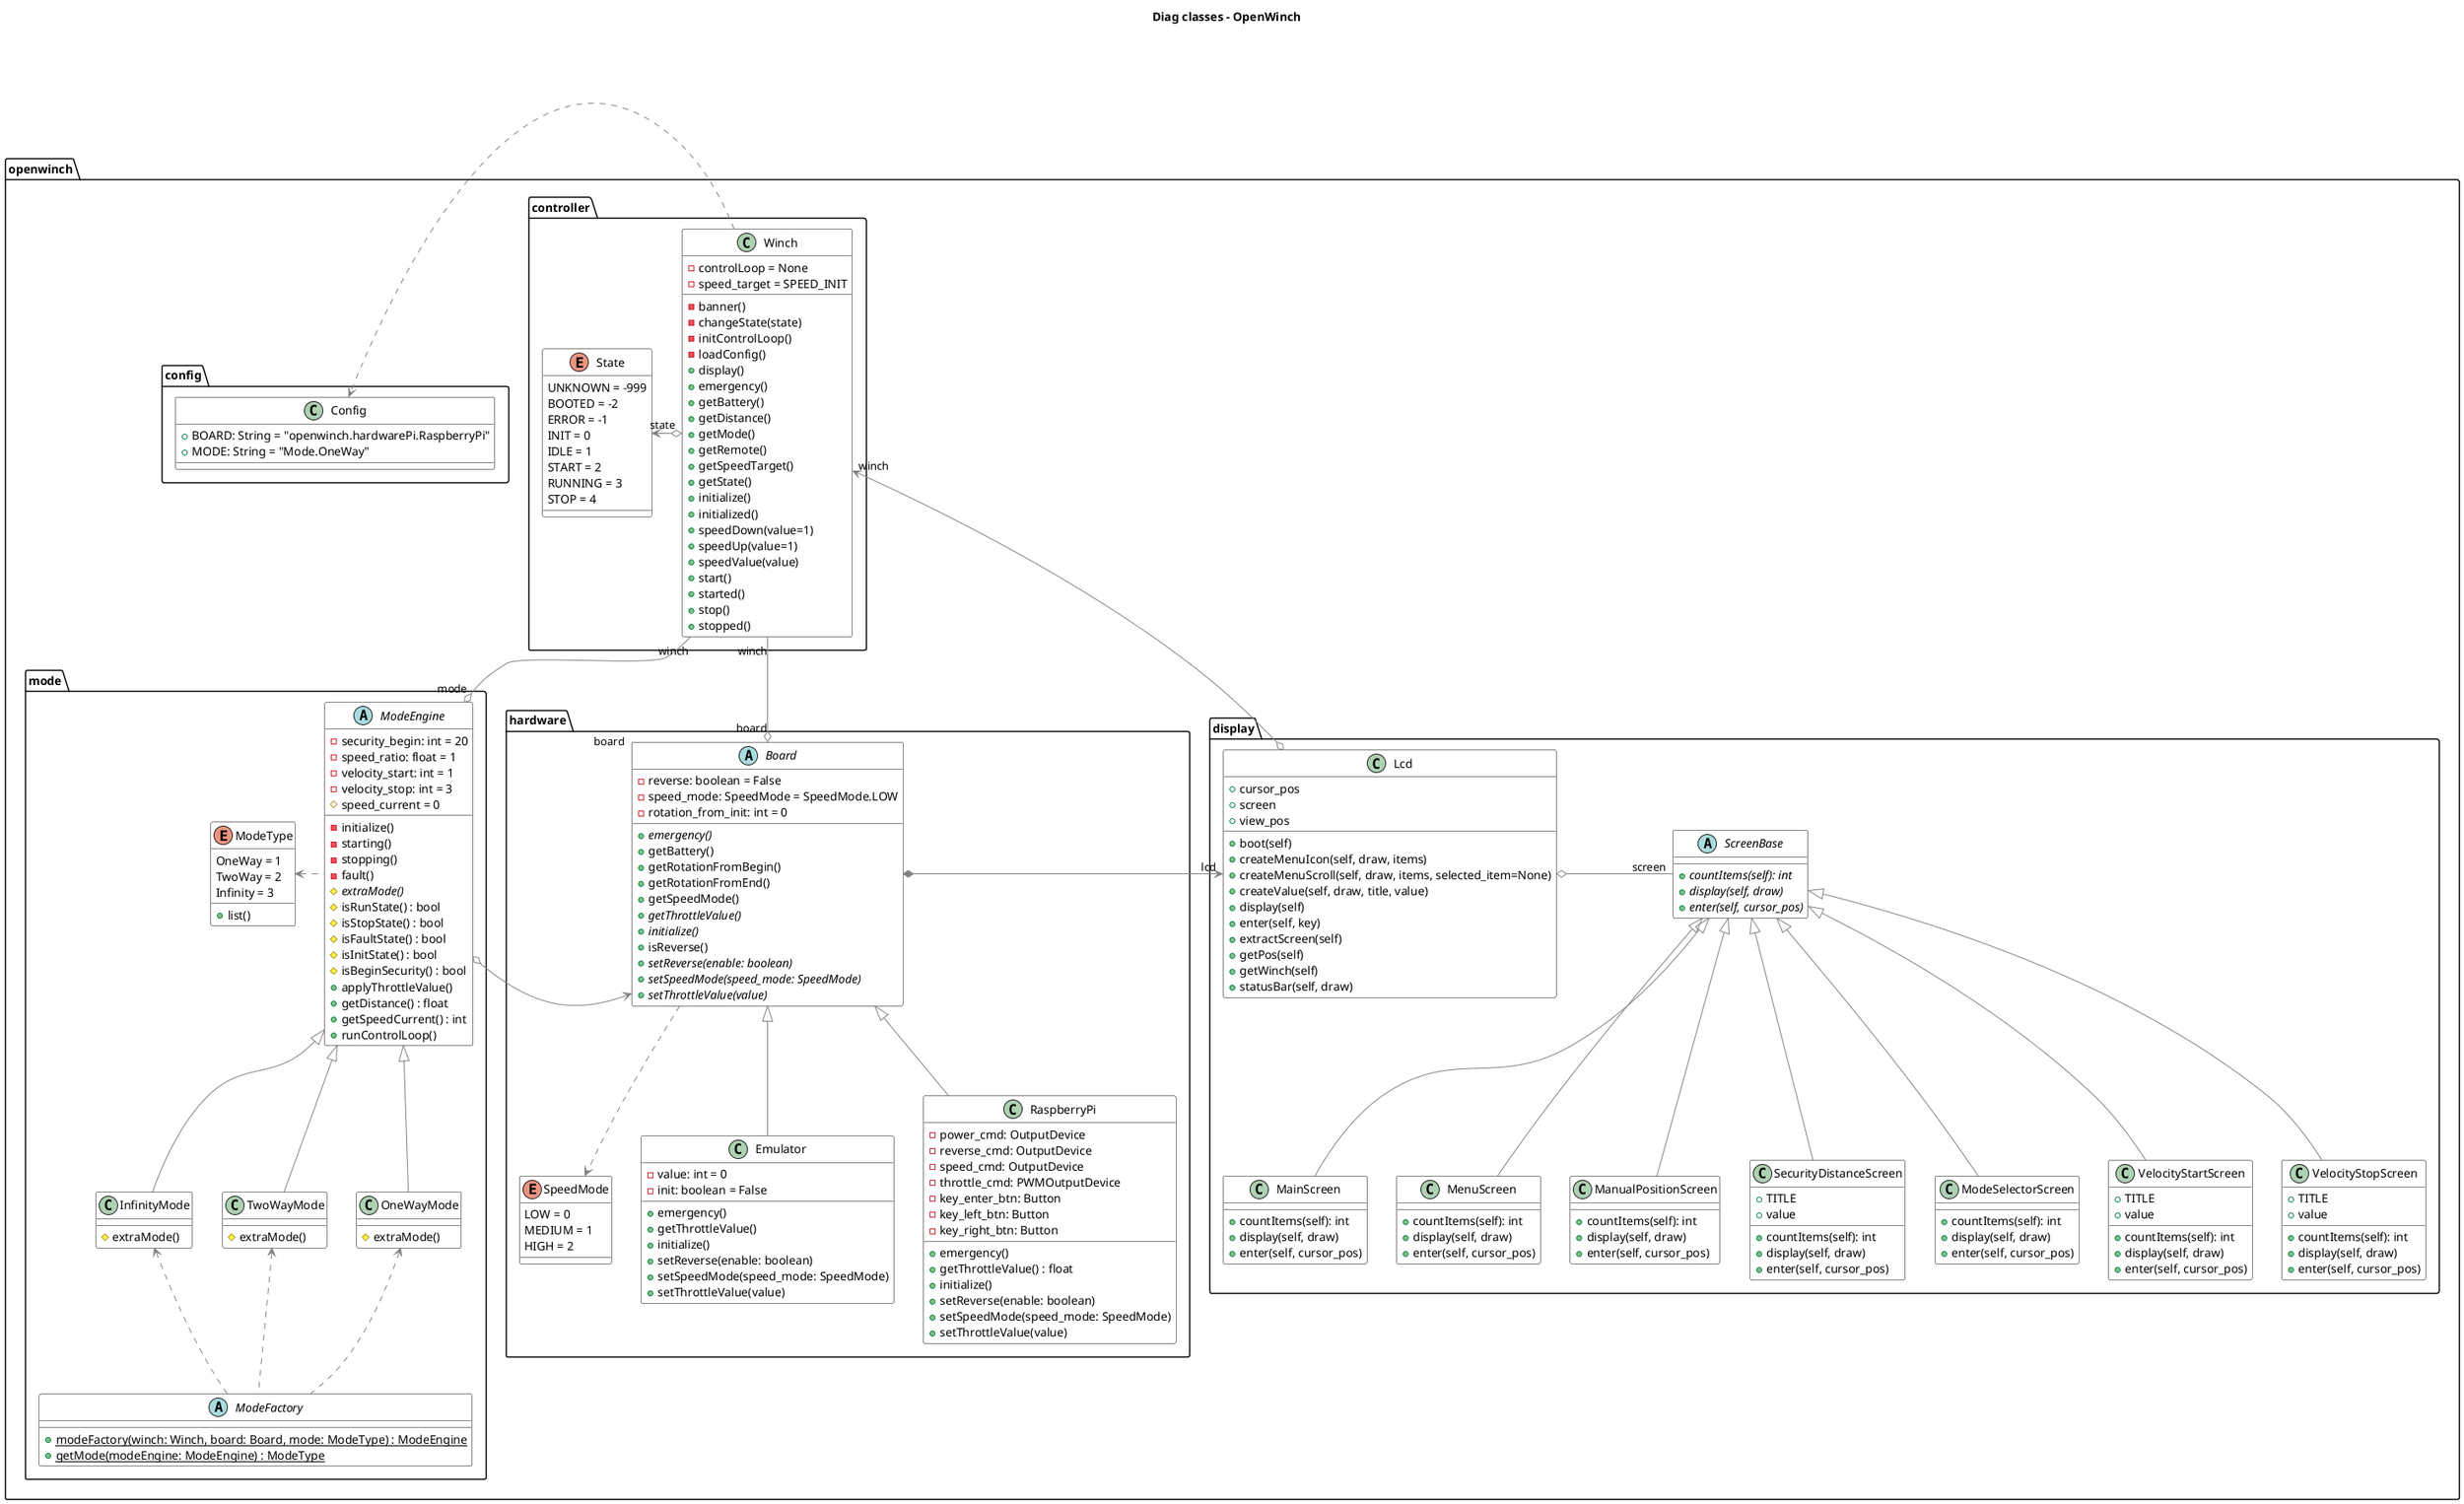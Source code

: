 @startuml

skinparam class {
    BackgroundColor White
    ArrowColor Grey
    BorderColor Black
}

title Diag classes - OpenWinch

namespace openwinch.controller {

    enum State {
        UNKNOWN = -999
        BOOTED = -2
        ERROR = -1
        INIT = 0
        IDLE = 1
        START = 2
        RUNNING = 3
        STOP = 4
    }

    class Winch {
        -controlLoop = None
        -speed_target = SPEED_INIT
        -banner()
        -changeState(state)
        -initControlLoop()
        -loadConfig()
        +display()
        +emergency()
        +getBattery()
        +getDistance()
        +getMode()
        +getRemote()
        +getSpeedTarget()
        +getState()
        +initialize()
        +initialized()
        +speedDown(value=1)
        +speedUp(value=1)
        +speedValue(value)
        +start()
        +started()
        +stop()
        +stopped()
    }

    Winch o-left-> "state" State
}

namespace openwinch.mode {

    enum ModeType {
        OneWay = 1
        TwoWay = 2
        Infinity = 3
        +list()
    }

    abstract class ModeFactory {
        {static}+modeFactory(winch: Winch, board: Board, mode: ModeType) : ModeEngine
        {static}+getMode(modeEngine: ModeEngine) : ModeType
    }

    abstract class ModeEngine {
        -security_begin: int = 20
        -speed_ratio: float = 1
        -velocity_start: int = 1
        -velocity_stop: int = 3
        #speed_current = 0
        -initialize()
        -starting()
        -stopping()
        -fault()
        {abstract}#extraMode()
        #isRunState() : bool
        #isStopState() : bool
        #isFaultState() : bool
        #isInitState() : bool
        #isBeginSecurity() : bool
        +applyThrottleValue()
        +getDistance() : float
        +getSpeedCurrent() : int
        +runControlLoop()
    }

    class OneWayMode extends ModeEngine {
        #extraMode()
    }
    class TwoWayMode extends ModeEngine{
        #extraMode()
    }
    class InfinityMode extends ModeEngine{
        #extraMode()
    }

    ModeEngine o-right-> "board" openwinch.hardware.Board
    ModeEngine "mode" o-up- "winch" openwinch.controller.Winch
    ModeEngine .left.> ModeType
    ModeFactory .up.> OneWayMode
    ModeFactory .up.> TwoWayMode
    ModeFactory .up.> InfinityMode
}

namespace openwinch.hardware {

    enum SpeedMode {
        LOW = 0
        MEDIUM = 1
        HIGH = 2
    }

    abstract class Board {
        -reverse: boolean = False
        -speed_mode: SpeedMode = SpeedMode.LOW
        -rotation_from_init: int = 0
        {abstract}+emergency()
        +getBattery()
        +getRotationFromBegin()
        +getRotationFromEnd()
        +getSpeedMode()
        {abstract}+getThrottleValue()
        {abstract}+initialize()
        +isReverse()
        {abstract}+setReverse(enable: boolean)
        {abstract}+setSpeedMode(speed_mode: SpeedMode)
        {abstract}+setThrottleValue(value)
    }

    class Emulator extends Board {
        -value: int = 0
        -init: boolean = False
        +emergency()
        +getThrottleValue()
        +initialize()
        +setReverse(enable: boolean)
        +setSpeedMode(speed_mode: SpeedMode)
        +setThrottleValue(value)
    }

    class RaspberryPi extends Board {
        -power_cmd: OutputDevice
        -reverse_cmd: OutputDevice
        -speed_cmd: OutputDevice
        -throttle_cmd: PWMOutputDevice
        -key_enter_btn: Button
        -key_left_btn: Button
        -key_right_btn: Button
        +emergency()
        +getThrottleValue() : float
        +initialize()
        +setReverse(enable: boolean)
        +setSpeedMode(speed_mode: SpeedMode)
        +setThrottleValue(value)
    }

    Board ..> SpeedMode
    Board "board" o-up- "winch" openwinch.controller.Winch

}

namespace openwinch.display {

    class Lcd {
        +cursor_pos
        +screen
        +view_pos
        +boot(self)
        +createMenuIcon(self, draw, items)
        +createMenuScroll(self, draw, items, selected_item=None)
        +createValue(self, draw, title, value)
        +display(self)
        +enter(self, key)
        +extractScreen(self)
        +getPos(self)
        +getWinch(self)
        +statusBar(self, draw)
    }

    abstract class ScreenBase {
        {abstract}+countItems(self): int
        {abstract}+display(self, draw)
        {abstract}+enter(self, cursor_pos)
    }

    class MainScreen extends ScreenBase {
        +countItems(self): int
        +display(self, draw)
        +enter(self, cursor_pos)
    }

    class MenuScreen extends ScreenBase {
        +countItems(self): int
        +display(self, draw)
        +enter(self, cursor_pos)
    }

    class ManualPositionScreen extends ScreenBase {
        +countItems(self): int
        +display(self, draw)
        +enter(self, cursor_pos)
    }

    class SecurityDistanceScreen extends ScreenBase {
        +TITLE
        +value
        +countItems(self): int
        +display(self, draw)
        +enter(self, cursor_pos)
    }

    class ModeSelectorScreen extends ScreenBase {
        +countItems(self): int
        +display(self, draw)
        +enter(self, cursor_pos)
    }

    class VelocityStartScreen extends ScreenBase {
        +TITLE
        +value
        +countItems(self): int
        +display(self, draw)
        +enter(self, cursor_pos)
    }

    class VelocityStopScreen extends ScreenBase {
        +TITLE
        +value
        +countItems(self): int
        +display(self, draw)
        +enter(self, cursor_pos)
    }

    openwinch.hardware.Board *-left-> "lcd" Lcd
    Lcd o-right- "screen" ScreenBase
    Lcd o-up-> "winch" openwinch.controller.Winch

}

namespace openwinch.config {
    class Config {
        +BOARD: String = "openwinch.hardwarePi.RaspberryPi"
        +MODE: String = "Mode.OneWay"
    }

    openwinch.controller.Winch .right.> Config
}

@enduml
